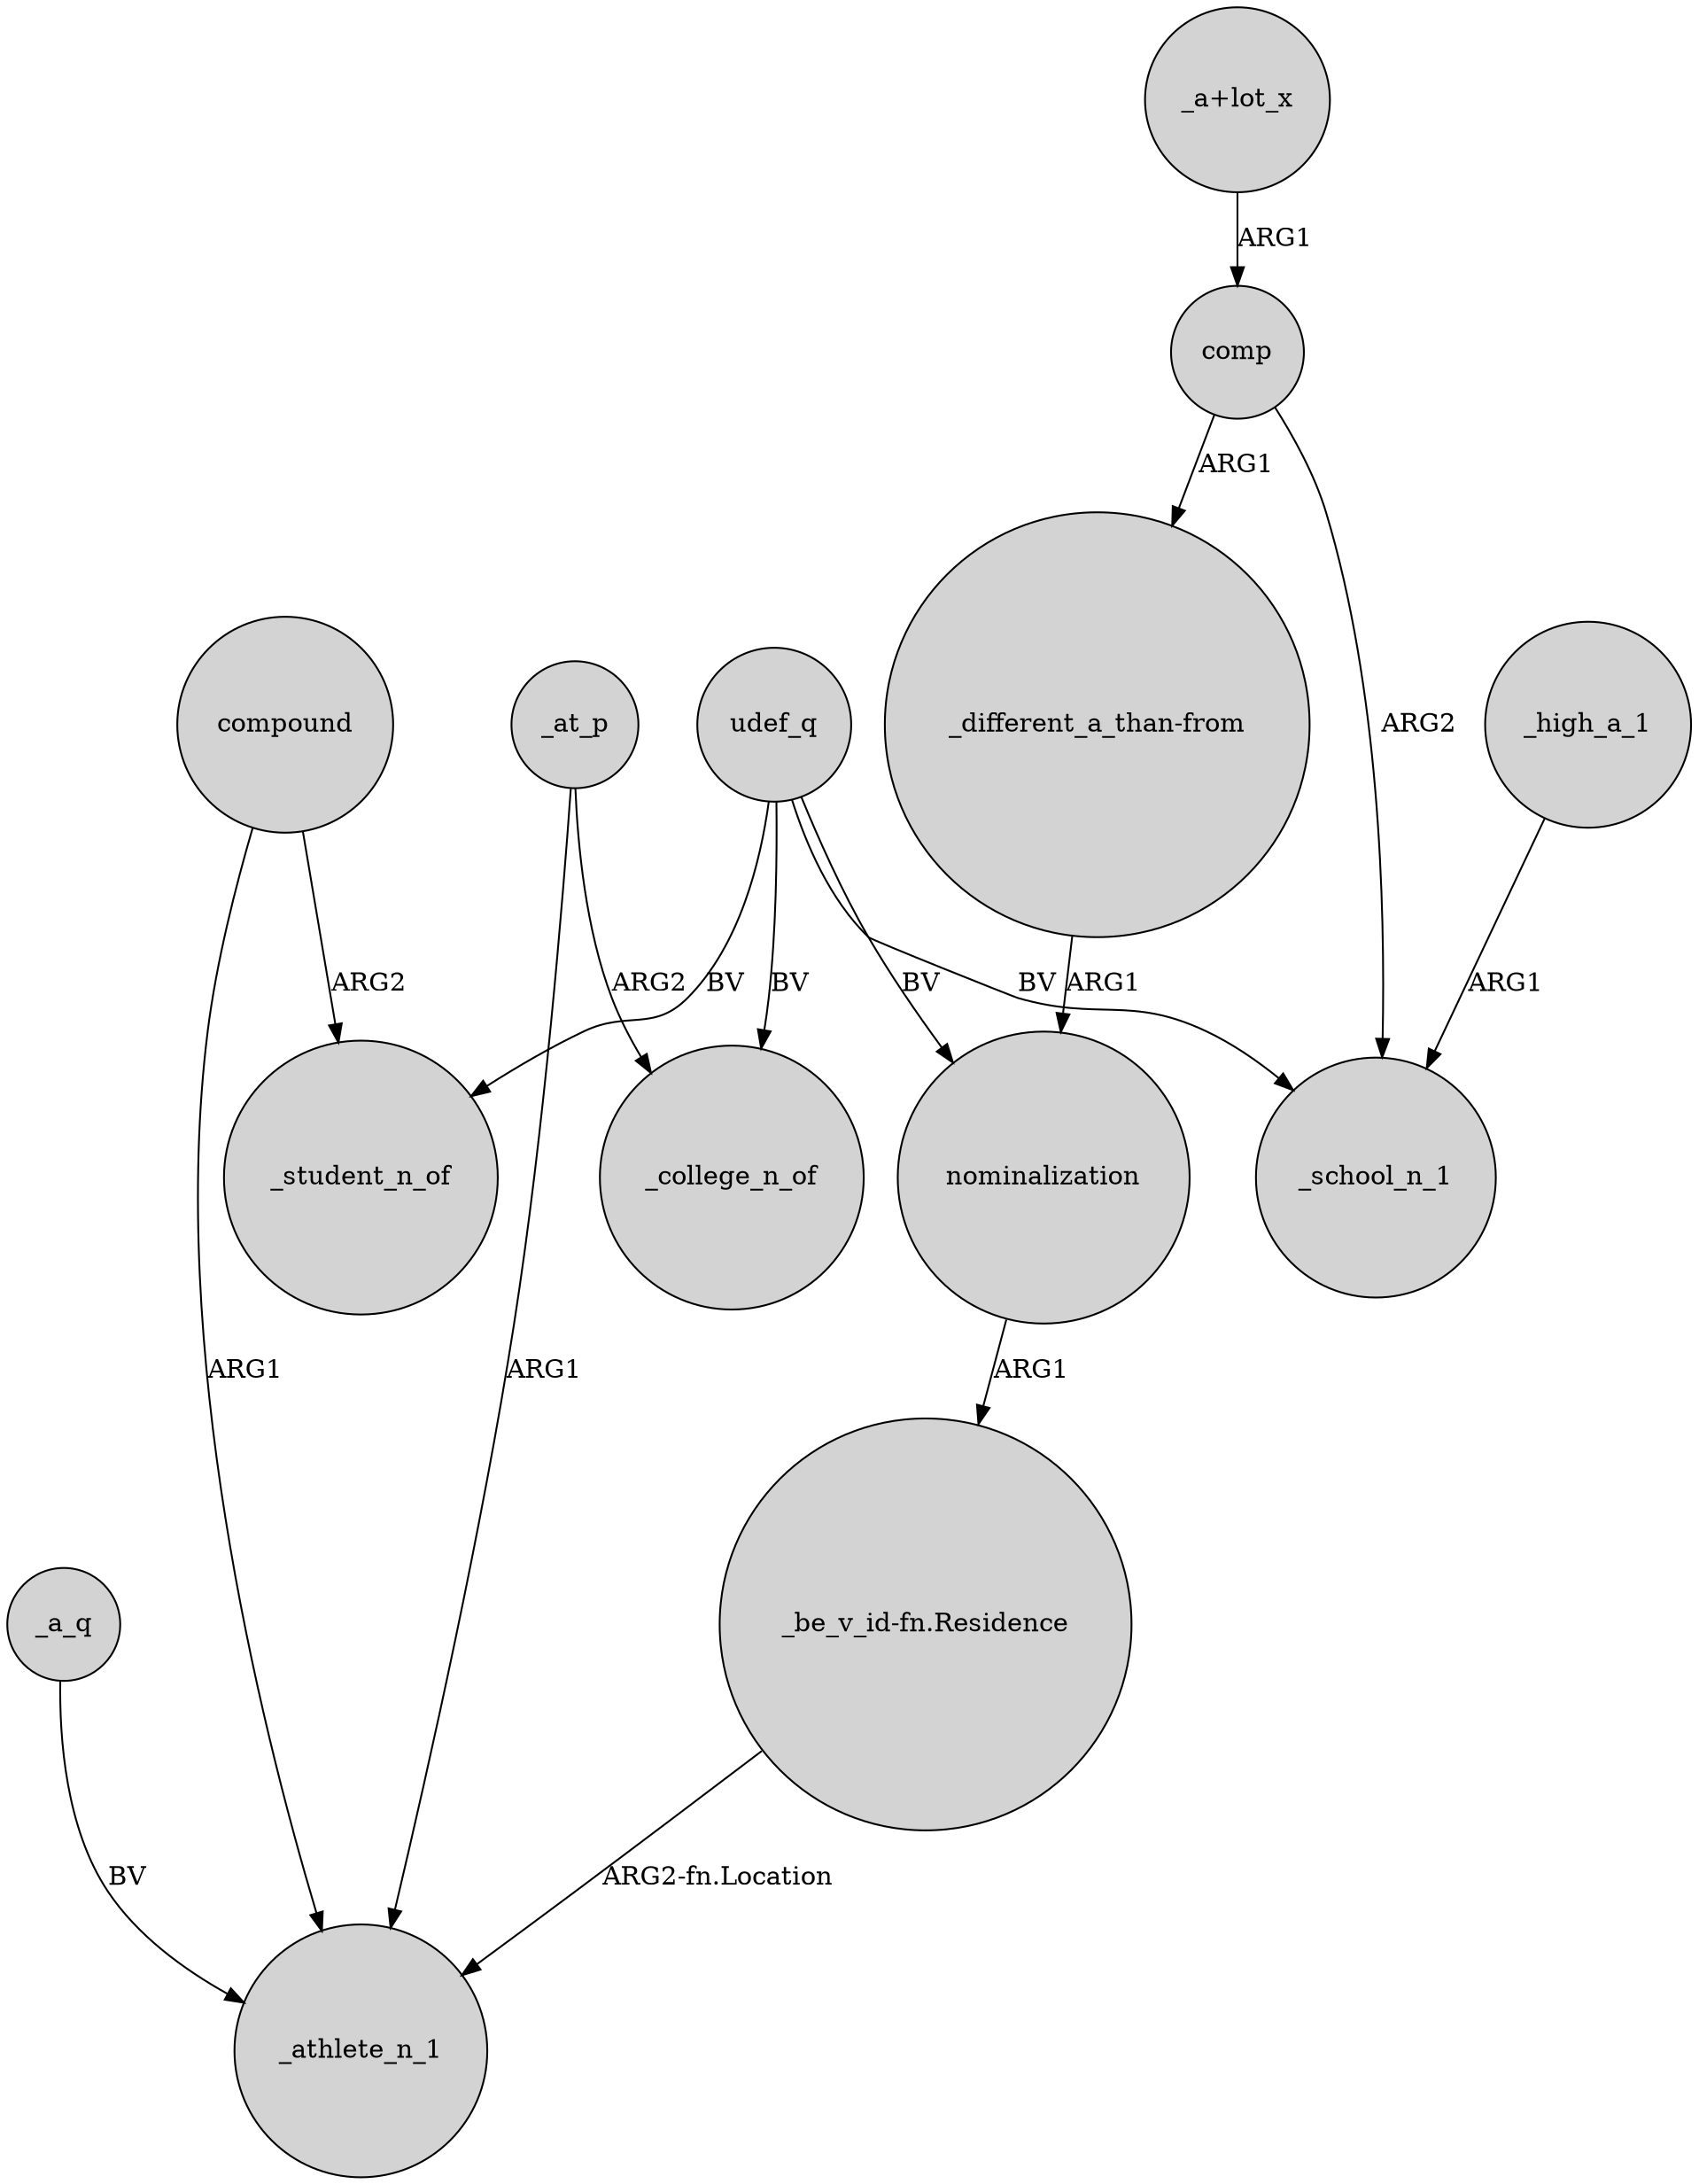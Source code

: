 digraph {
	node [shape=circle style=filled]
	_a_q -> _athlete_n_1 [label=BV]
	"_different_a_than-from" -> nominalization [label=ARG1]
	udef_q -> _student_n_of [label=BV]
	udef_q -> _school_n_1 [label=BV]
	_high_a_1 -> _school_n_1 [label=ARG1]
	compound -> _student_n_of [label=ARG2]
	_at_p -> _college_n_of [label=ARG2]
	"_a+lot_x" -> comp [label=ARG1]
	_at_p -> _athlete_n_1 [label=ARG1]
	nominalization -> "_be_v_id-fn.Residence" [label=ARG1]
	"_be_v_id-fn.Residence" -> _athlete_n_1 [label="ARG2-fn.Location"]
	udef_q -> _college_n_of [label=BV]
	comp -> _school_n_1 [label=ARG2]
	comp -> "_different_a_than-from" [label=ARG1]
	compound -> _athlete_n_1 [label=ARG1]
	udef_q -> nominalization [label=BV]
}
